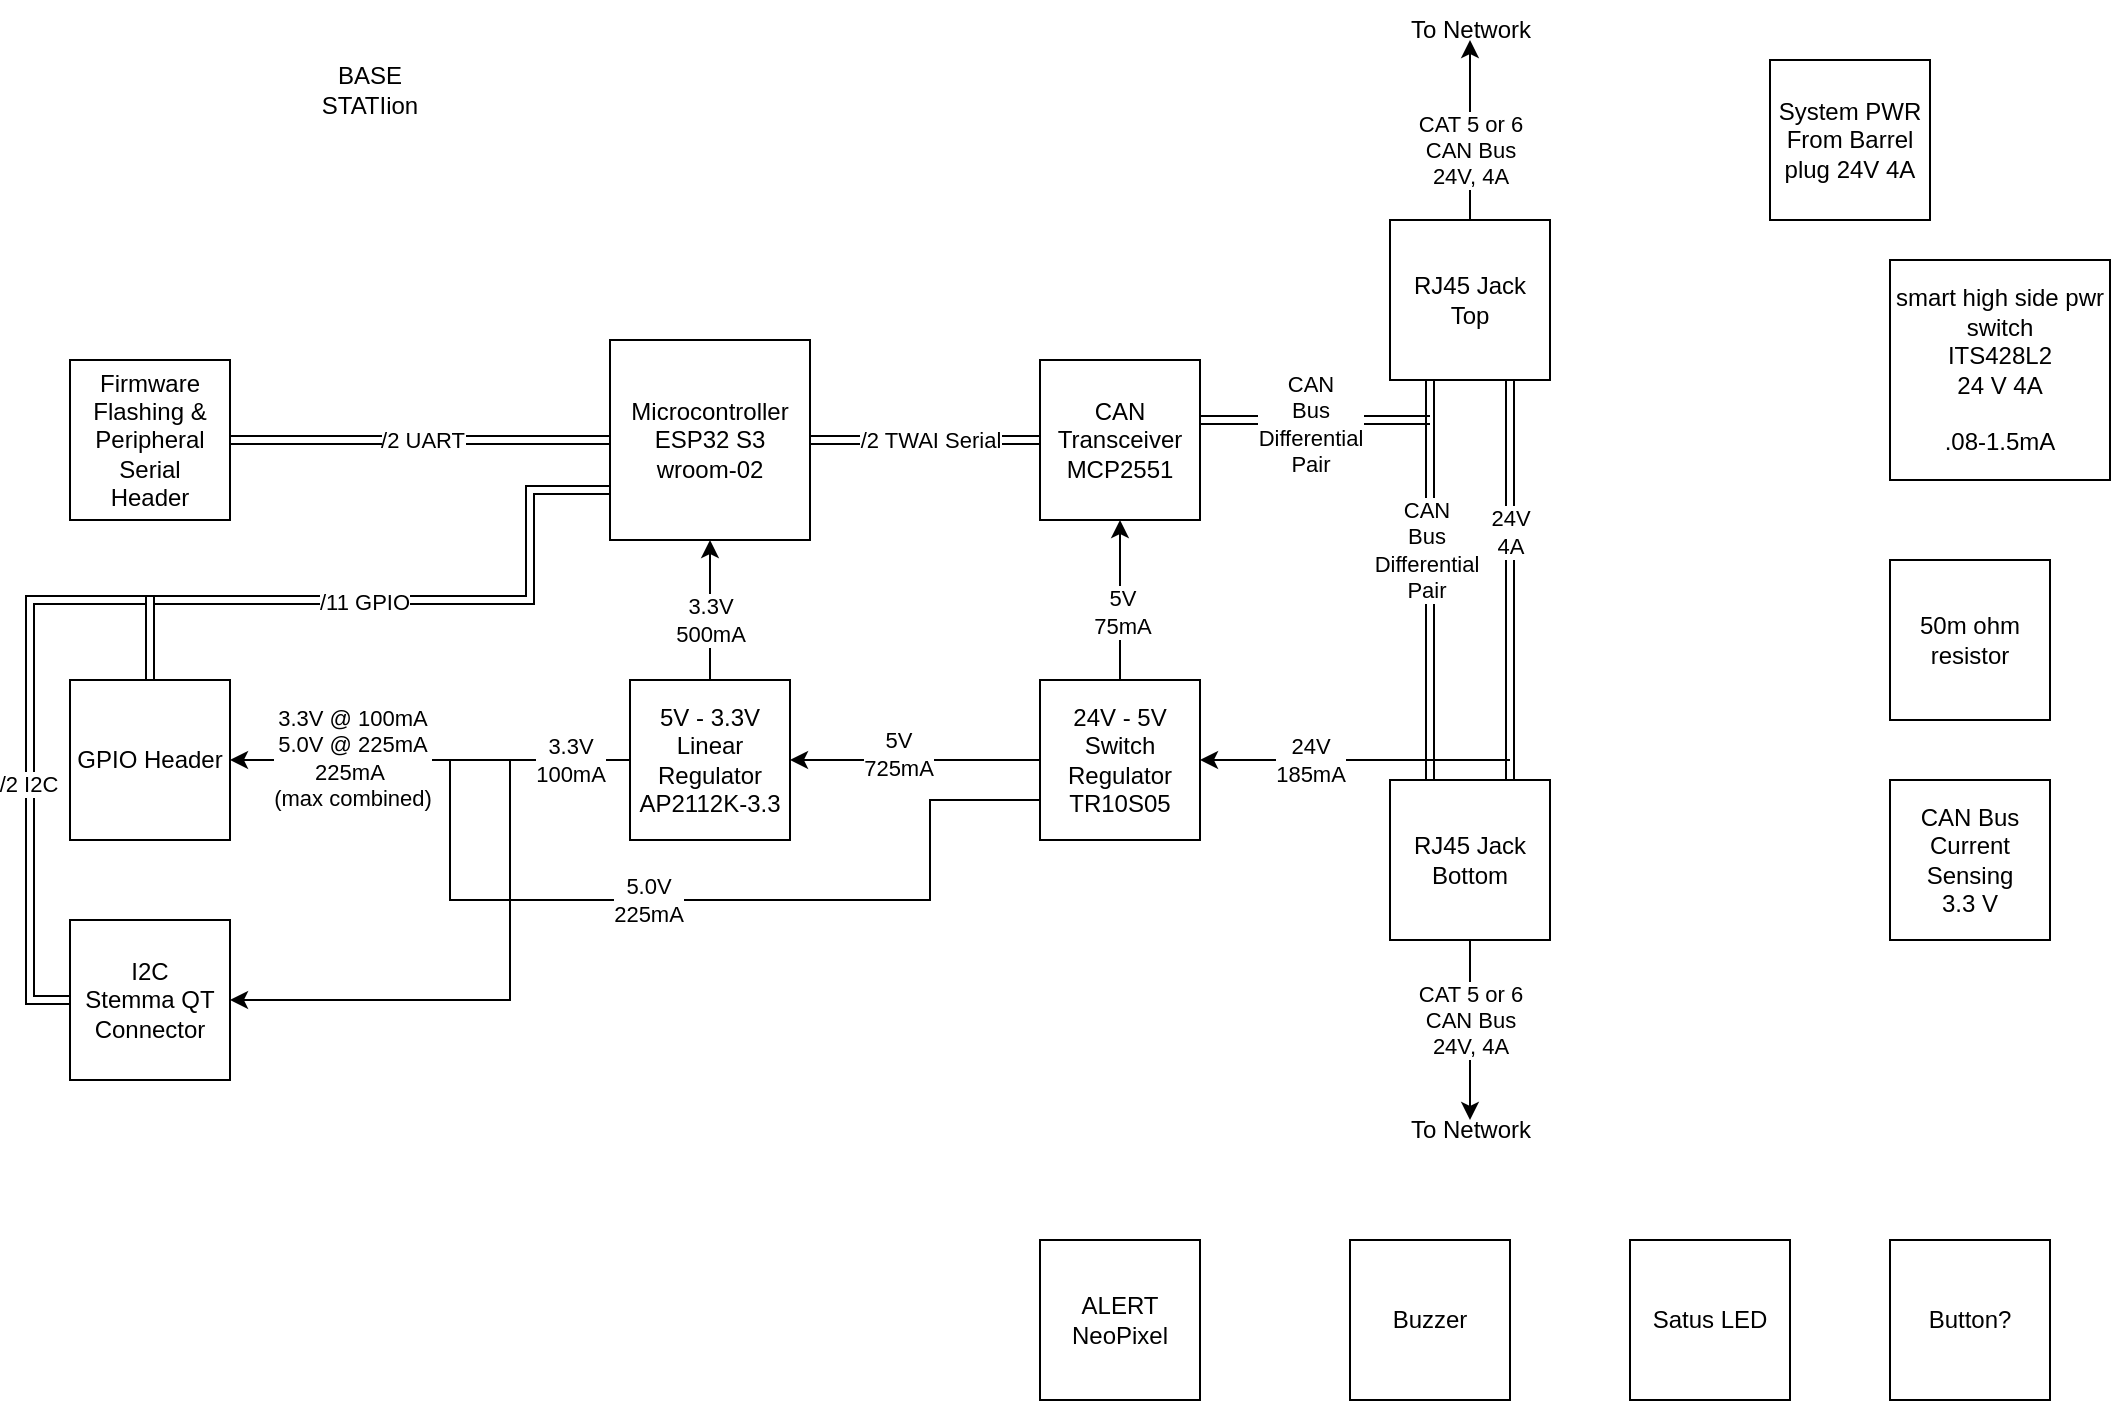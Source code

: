 <mxfile version="24.7.17">
  <diagram name="Page-1" id="OL-ri_v8O1SVaGKDePar">
    <mxGraphModel dx="2043" dy="844" grid="1" gridSize="10" guides="1" tooltips="1" connect="1" arrows="1" fold="1" page="1" pageScale="1" pageWidth="850" pageHeight="1100" math="0" shadow="0">
      <root>
        <mxCell id="0" />
        <mxCell id="1" parent="0" />
        <mxCell id="XrycKpvrp2F0hZC2AMQf-25" style="edgeStyle=orthogonalEdgeStyle;rounded=0;orthogonalLoop=1;jettySize=auto;html=1;shape=link;" parent="1" source="XrycKpvrp2F0hZC2AMQf-17" edge="1">
          <mxGeometry relative="1" as="geometry">
            <mxPoint x="390" y="280" as="targetPoint" />
            <Array as="points">
              <mxPoint x="390" y="280" />
            </Array>
          </mxGeometry>
        </mxCell>
        <mxCell id="XrycKpvrp2F0hZC2AMQf-51" value="CAN&lt;div&gt;Bus&lt;/div&gt;&lt;div&gt;Differential&lt;br&gt;&lt;/div&gt;&lt;div&gt;Pair&lt;/div&gt;" style="edgeLabel;html=1;align=center;verticalAlign=middle;resizable=0;points=[];" parent="XrycKpvrp2F0hZC2AMQf-25" vertex="1" connectable="0">
          <mxGeometry x="-0.29" y="-2" relative="1" as="geometry">
            <mxPoint x="14" as="offset" />
          </mxGeometry>
        </mxCell>
        <mxCell id="oyfi-5hGYGsT8HOiiuwC-3" style="edgeStyle=orthogonalEdgeStyle;rounded=0;orthogonalLoop=1;jettySize=auto;html=1;exitX=0.25;exitY=1;exitDx=0;exitDy=0;entryX=0.25;entryY=0;entryDx=0;entryDy=0;shape=link;" parent="1" source="oyfi-5hGYGsT8HOiiuwC-1" target="oyfi-5hGYGsT8HOiiuwC-2" edge="1">
          <mxGeometry relative="1" as="geometry" />
        </mxCell>
        <mxCell id="oyfi-5hGYGsT8HOiiuwC-4" value="CAN&lt;div&gt;Bus&lt;/div&gt;&lt;div&gt;Differential&lt;br&gt;&lt;/div&gt;&lt;div&gt;Pair&lt;/div&gt;" style="edgeLabel;html=1;align=center;verticalAlign=middle;resizable=0;points=[];" parent="oyfi-5hGYGsT8HOiiuwC-3" vertex="1" connectable="0">
          <mxGeometry x="-0.15" y="-2" relative="1" as="geometry">
            <mxPoint as="offset" />
          </mxGeometry>
        </mxCell>
        <mxCell id="oyfi-5hGYGsT8HOiiuwC-5" style="edgeStyle=orthogonalEdgeStyle;rounded=0;orthogonalLoop=1;jettySize=auto;html=1;exitX=0.75;exitY=1;exitDx=0;exitDy=0;entryX=0.75;entryY=0;entryDx=0;entryDy=0;shape=link;" parent="1" source="oyfi-5hGYGsT8HOiiuwC-1" target="oyfi-5hGYGsT8HOiiuwC-2" edge="1">
          <mxGeometry relative="1" as="geometry" />
        </mxCell>
        <mxCell id="oyfi-5hGYGsT8HOiiuwC-6" value="24V&lt;div&gt;4A&lt;/div&gt;" style="edgeLabel;html=1;align=center;verticalAlign=middle;resizable=0;points=[];" parent="oyfi-5hGYGsT8HOiiuwC-5" vertex="1" connectable="0">
          <mxGeometry x="-0.293" relative="1" as="geometry">
            <mxPoint y="5" as="offset" />
          </mxGeometry>
        </mxCell>
        <mxCell id="XrycKpvrp2F0hZC2AMQf-7" style="edgeStyle=orthogonalEdgeStyle;rounded=0;orthogonalLoop=1;jettySize=auto;html=1;" parent="1" source="oyfi-5hGYGsT8HOiiuwC-1" edge="1">
          <mxGeometry relative="1" as="geometry">
            <mxPoint x="410" y="90" as="targetPoint" />
          </mxGeometry>
        </mxCell>
        <mxCell id="XrycKpvrp2F0hZC2AMQf-9" value="CAT 5 or 6&lt;div&gt;CAN Bus&lt;/div&gt;&lt;div&gt;24V, 4A&lt;/div&gt;" style="edgeLabel;html=1;align=center;verticalAlign=middle;resizable=0;points=[];" parent="XrycKpvrp2F0hZC2AMQf-7" vertex="1" connectable="0">
          <mxGeometry x="-0.097" y="-1" relative="1" as="geometry">
            <mxPoint x="-1" y="6" as="offset" />
          </mxGeometry>
        </mxCell>
        <mxCell id="oyfi-5hGYGsT8HOiiuwC-1" value="RJ45 Jack&lt;div&gt;Top&lt;/div&gt;" style="whiteSpace=wrap;html=1;aspect=fixed;" parent="1" vertex="1">
          <mxGeometry x="370" y="180" width="80" height="80" as="geometry" />
        </mxCell>
        <mxCell id="XrycKpvrp2F0hZC2AMQf-13" style="edgeStyle=orthogonalEdgeStyle;rounded=0;orthogonalLoop=1;jettySize=auto;html=1;" parent="1" source="oyfi-5hGYGsT8HOiiuwC-2" edge="1">
          <mxGeometry relative="1" as="geometry">
            <mxPoint x="410" y="630" as="targetPoint" />
          </mxGeometry>
        </mxCell>
        <mxCell id="oyfi-5hGYGsT8HOiiuwC-2" value="RJ45 Jack&lt;div&gt;Bottom&lt;/div&gt;" style="whiteSpace=wrap;html=1;aspect=fixed;" parent="1" vertex="1">
          <mxGeometry x="370" y="460" width="80" height="80" as="geometry" />
        </mxCell>
        <mxCell id="XrycKpvrp2F0hZC2AMQf-8" value="To Network" style="text;html=1;align=center;verticalAlign=middle;resizable=0;points=[];autosize=1;strokeColor=none;fillColor=none;" parent="1" vertex="1">
          <mxGeometry x="370" y="70" width="80" height="30" as="geometry" />
        </mxCell>
        <mxCell id="XrycKpvrp2F0hZC2AMQf-14" value="To Network" style="text;html=1;align=center;verticalAlign=middle;resizable=0;points=[];autosize=1;strokeColor=none;fillColor=none;" parent="1" vertex="1">
          <mxGeometry x="370" y="620" width="80" height="30" as="geometry" />
        </mxCell>
        <mxCell id="XrycKpvrp2F0hZC2AMQf-15" value="CAT 5 or 6&lt;div&gt;CAN Bus&lt;/div&gt;&lt;div&gt;24V, 4A&lt;/div&gt;" style="edgeLabel;html=1;align=center;verticalAlign=middle;resizable=0;points=[];" parent="1" vertex="1" connectable="0">
          <mxGeometry x="410" y="580.002" as="geometry" />
        </mxCell>
        <mxCell id="XrycKpvrp2F0hZC2AMQf-21" style="edgeStyle=orthogonalEdgeStyle;rounded=0;orthogonalLoop=1;jettySize=auto;html=1;entryX=0;entryY=0.5;entryDx=0;entryDy=0;shape=link;" parent="1" source="XrycKpvrp2F0hZC2AMQf-16" target="XrycKpvrp2F0hZC2AMQf-17" edge="1">
          <mxGeometry relative="1" as="geometry" />
        </mxCell>
        <mxCell id="XrycKpvrp2F0hZC2AMQf-22" value="/2 TWAI Serial" style="edgeLabel;html=1;align=center;verticalAlign=middle;resizable=0;points=[];" parent="XrycKpvrp2F0hZC2AMQf-21" vertex="1" connectable="0">
          <mxGeometry x="0.193" relative="1" as="geometry">
            <mxPoint x="-9" as="offset" />
          </mxGeometry>
        </mxCell>
        <mxCell id="XrycKpvrp2F0hZC2AMQf-41" style="edgeStyle=orthogonalEdgeStyle;rounded=0;orthogonalLoop=1;jettySize=auto;html=1;exitX=0;exitY=0.75;exitDx=0;exitDy=0;entryX=0.5;entryY=0;entryDx=0;entryDy=0;shape=link;" parent="1" source="XrycKpvrp2F0hZC2AMQf-16" target="XrycKpvrp2F0hZC2AMQf-40" edge="1">
          <mxGeometry relative="1" as="geometry">
            <Array as="points">
              <mxPoint x="-60" y="315" />
              <mxPoint x="-60" y="370" />
              <mxPoint x="-250" y="370" />
            </Array>
          </mxGeometry>
        </mxCell>
        <mxCell id="XrycKpvrp2F0hZC2AMQf-42" value="/11 GPIO" style="edgeLabel;html=1;align=center;verticalAlign=middle;resizable=0;points=[];" parent="XrycKpvrp2F0hZC2AMQf-41" vertex="1" connectable="0">
          <mxGeometry x="0.095" y="1" relative="1" as="geometry">
            <mxPoint as="offset" />
          </mxGeometry>
        </mxCell>
        <mxCell id="XrycKpvrp2F0hZC2AMQf-16" value="&lt;div&gt;Microcontroller&lt;/div&gt;ESP32 S3&lt;div&gt;wroom-02&lt;/div&gt;" style="whiteSpace=wrap;html=1;aspect=fixed;" parent="1" vertex="1">
          <mxGeometry x="-20" y="240" width="100" height="100" as="geometry" />
        </mxCell>
        <mxCell id="XrycKpvrp2F0hZC2AMQf-17" value="CAN Transceiver&lt;div&gt;MCP2551&lt;/div&gt;" style="whiteSpace=wrap;html=1;aspect=fixed;" parent="1" vertex="1">
          <mxGeometry x="195" y="250" width="80" height="80" as="geometry" />
        </mxCell>
        <mxCell id="XrycKpvrp2F0hZC2AMQf-28" style="edgeStyle=orthogonalEdgeStyle;rounded=0;orthogonalLoop=1;jettySize=auto;html=1;" parent="1" target="XrycKpvrp2F0hZC2AMQf-26" edge="1">
          <mxGeometry relative="1" as="geometry">
            <mxPoint x="430" y="450" as="sourcePoint" />
            <Array as="points">
              <mxPoint x="290" y="450" />
              <mxPoint x="290" y="450" />
            </Array>
          </mxGeometry>
        </mxCell>
        <mxCell id="XrycKpvrp2F0hZC2AMQf-29" value="24V&lt;div&gt;185mA&lt;/div&gt;" style="edgeLabel;html=1;align=center;verticalAlign=middle;resizable=0;points=[];" parent="XrycKpvrp2F0hZC2AMQf-28" vertex="1" connectable="0">
          <mxGeometry x="-0.198" y="-2" relative="1" as="geometry">
            <mxPoint x="-38" y="2" as="offset" />
          </mxGeometry>
        </mxCell>
        <mxCell id="XrycKpvrp2F0hZC2AMQf-30" style="edgeStyle=orthogonalEdgeStyle;rounded=0;orthogonalLoop=1;jettySize=auto;html=1;entryX=0.5;entryY=1;entryDx=0;entryDy=0;" parent="1" source="XrycKpvrp2F0hZC2AMQf-26" target="XrycKpvrp2F0hZC2AMQf-17" edge="1">
          <mxGeometry relative="1" as="geometry" />
        </mxCell>
        <mxCell id="XrycKpvrp2F0hZC2AMQf-31" value="5V&lt;div&gt;75mA&lt;/div&gt;" style="edgeLabel;html=1;align=center;verticalAlign=middle;resizable=0;points=[];" parent="XrycKpvrp2F0hZC2AMQf-30" vertex="1" connectable="0">
          <mxGeometry x="-0.136" y="-1" relative="1" as="geometry">
            <mxPoint as="offset" />
          </mxGeometry>
        </mxCell>
        <mxCell id="XrycKpvrp2F0hZC2AMQf-33" style="edgeStyle=orthogonalEdgeStyle;rounded=0;orthogonalLoop=1;jettySize=auto;html=1;entryX=1;entryY=0.5;entryDx=0;entryDy=0;" parent="1" source="XrycKpvrp2F0hZC2AMQf-26" target="XrycKpvrp2F0hZC2AMQf-32" edge="1">
          <mxGeometry relative="1" as="geometry" />
        </mxCell>
        <mxCell id="XrycKpvrp2F0hZC2AMQf-35" value="&lt;div&gt;5V&lt;/div&gt;725mA" style="edgeLabel;html=1;align=center;verticalAlign=middle;resizable=0;points=[];" parent="XrycKpvrp2F0hZC2AMQf-33" vertex="1" connectable="0">
          <mxGeometry x="0.14" y="-3" relative="1" as="geometry">
            <mxPoint as="offset" />
          </mxGeometry>
        </mxCell>
        <mxCell id="XrycKpvrp2F0hZC2AMQf-47" style="edgeStyle=orthogonalEdgeStyle;rounded=0;orthogonalLoop=1;jettySize=auto;html=1;exitX=0;exitY=0.75;exitDx=0;exitDy=0;startArrow=none;startFill=0;endArrow=none;endFill=0;" parent="1" source="XrycKpvrp2F0hZC2AMQf-26" edge="1">
          <mxGeometry relative="1" as="geometry">
            <mxPoint x="-60" y="450" as="targetPoint" />
            <Array as="points">
              <mxPoint x="140" y="470" />
              <mxPoint x="140" y="520" />
              <mxPoint x="-100" y="520" />
              <mxPoint x="-100" y="450" />
            </Array>
          </mxGeometry>
        </mxCell>
        <mxCell id="XrycKpvrp2F0hZC2AMQf-48" value="&lt;div&gt;5.0V&lt;/div&gt;225mA" style="edgeLabel;html=1;align=center;verticalAlign=middle;resizable=0;points=[];" parent="XrycKpvrp2F0hZC2AMQf-47" vertex="1" connectable="0">
          <mxGeometry x="0.081" relative="1" as="geometry">
            <mxPoint as="offset" />
          </mxGeometry>
        </mxCell>
        <mxCell id="XrycKpvrp2F0hZC2AMQf-26" value="24V - 5V&lt;div&gt;Switch Regulator&lt;/div&gt;&lt;div&gt;TR10S05&lt;/div&gt;" style="whiteSpace=wrap;html=1;aspect=fixed;" parent="1" vertex="1">
          <mxGeometry x="195" y="410" width="80" height="80" as="geometry" />
        </mxCell>
        <mxCell id="XrycKpvrp2F0hZC2AMQf-34" style="edgeStyle=orthogonalEdgeStyle;rounded=0;orthogonalLoop=1;jettySize=auto;html=1;" parent="1" source="XrycKpvrp2F0hZC2AMQf-32" target="XrycKpvrp2F0hZC2AMQf-16" edge="1">
          <mxGeometry relative="1" as="geometry" />
        </mxCell>
        <mxCell id="XrycKpvrp2F0hZC2AMQf-36" value="3.3V&lt;div&gt;500mA&lt;/div&gt;" style="edgeLabel;html=1;align=center;verticalAlign=middle;resizable=0;points=[];" parent="XrycKpvrp2F0hZC2AMQf-34" vertex="1" connectable="0">
          <mxGeometry x="-0.143" relative="1" as="geometry">
            <mxPoint as="offset" />
          </mxGeometry>
        </mxCell>
        <mxCell id="XrycKpvrp2F0hZC2AMQf-43" style="edgeStyle=orthogonalEdgeStyle;rounded=0;orthogonalLoop=1;jettySize=auto;html=1;entryX=1;entryY=0.5;entryDx=0;entryDy=0;" parent="1" source="XrycKpvrp2F0hZC2AMQf-32" target="XrycKpvrp2F0hZC2AMQf-40" edge="1">
          <mxGeometry relative="1" as="geometry" />
        </mxCell>
        <mxCell id="XrycKpvrp2F0hZC2AMQf-49" value="3.3V&lt;div&gt;100mA&lt;/div&gt;" style="edgeLabel;html=1;align=center;verticalAlign=middle;resizable=0;points=[];" parent="XrycKpvrp2F0hZC2AMQf-43" vertex="1" connectable="0">
          <mxGeometry x="-0.428" y="1" relative="1" as="geometry">
            <mxPoint x="27" y="-1" as="offset" />
          </mxGeometry>
        </mxCell>
        <mxCell id="XrycKpvrp2F0hZC2AMQf-50" value="3.3V @ 100mA&lt;div&gt;5.0V @ 225mA&lt;br&gt;&lt;div&gt;&lt;div&gt;225mA&amp;nbsp;&lt;/div&gt;&lt;div&gt;(max combined)&lt;/div&gt;&lt;/div&gt;&lt;/div&gt;" style="edgeLabel;html=1;align=center;verticalAlign=middle;resizable=0;points=[];" parent="XrycKpvrp2F0hZC2AMQf-43" vertex="1" connectable="0">
          <mxGeometry x="0.437" y="-1" relative="1" as="geometry">
            <mxPoint x="4" as="offset" />
          </mxGeometry>
        </mxCell>
        <mxCell id="XrycKpvrp2F0hZC2AMQf-32" value="5V - 3.3V&lt;div&gt;Linear&lt;/div&gt;&lt;div&gt;Regulator&lt;/div&gt;&lt;div&gt;AP2112K-3.3&lt;br&gt;&lt;/div&gt;" style="whiteSpace=wrap;html=1;aspect=fixed;" parent="1" vertex="1">
          <mxGeometry x="-10" y="410" width="80" height="80" as="geometry" />
        </mxCell>
        <mxCell id="XrycKpvrp2F0hZC2AMQf-38" style="edgeStyle=orthogonalEdgeStyle;rounded=0;orthogonalLoop=1;jettySize=auto;html=1;entryX=0;entryY=0.5;entryDx=0;entryDy=0;shape=link;" parent="1" source="XrycKpvrp2F0hZC2AMQf-37" target="XrycKpvrp2F0hZC2AMQf-16" edge="1">
          <mxGeometry relative="1" as="geometry" />
        </mxCell>
        <mxCell id="XrycKpvrp2F0hZC2AMQf-39" value="/2 UART" style="edgeLabel;html=1;align=center;verticalAlign=middle;resizable=0;points=[];" parent="XrycKpvrp2F0hZC2AMQf-38" vertex="1" connectable="0">
          <mxGeometry x="0.006" relative="1" as="geometry">
            <mxPoint as="offset" />
          </mxGeometry>
        </mxCell>
        <mxCell id="XrycKpvrp2F0hZC2AMQf-37" value="&lt;div&gt;Firmware Flashing &amp;amp; Peripheral Serial&lt;/div&gt;&lt;div&gt;Header&lt;/div&gt;" style="whiteSpace=wrap;html=1;aspect=fixed;" parent="1" vertex="1">
          <mxGeometry x="-290" y="250" width="80" height="80" as="geometry" />
        </mxCell>
        <mxCell id="XrycKpvrp2F0hZC2AMQf-40" value="&lt;div&gt;GPIO Header&lt;/div&gt;" style="whiteSpace=wrap;html=1;aspect=fixed;" parent="1" vertex="1">
          <mxGeometry x="-290" y="410" width="80" height="80" as="geometry" />
        </mxCell>
        <mxCell id="XrycKpvrp2F0hZC2AMQf-54" style="edgeStyle=orthogonalEdgeStyle;rounded=0;orthogonalLoop=1;jettySize=auto;html=1;shape=link;" parent="1" source="XrycKpvrp2F0hZC2AMQf-52" edge="1">
          <mxGeometry relative="1" as="geometry">
            <mxPoint x="-250" y="410" as="targetPoint" />
            <Array as="points">
              <mxPoint x="-310" y="570" />
              <mxPoint x="-310" y="370" />
              <mxPoint x="-250" y="370" />
            </Array>
          </mxGeometry>
        </mxCell>
        <mxCell id="XrycKpvrp2F0hZC2AMQf-55" value="/2 I2C" style="edgeLabel;html=1;align=center;verticalAlign=middle;resizable=0;points=[];" parent="XrycKpvrp2F0hZC2AMQf-54" vertex="1" connectable="0">
          <mxGeometry x="-0.197" y="1" relative="1" as="geometry">
            <mxPoint as="offset" />
          </mxGeometry>
        </mxCell>
        <mxCell id="XrycKpvrp2F0hZC2AMQf-61" style="edgeStyle=orthogonalEdgeStyle;rounded=0;orthogonalLoop=1;jettySize=auto;html=1;" parent="1" target="XrycKpvrp2F0hZC2AMQf-52" edge="1">
          <mxGeometry relative="1" as="geometry">
            <mxPoint x="-70" y="450" as="sourcePoint" />
            <Array as="points">
              <mxPoint x="-70" y="570" />
            </Array>
          </mxGeometry>
        </mxCell>
        <mxCell id="XrycKpvrp2F0hZC2AMQf-52" value="&lt;div&gt;I2C&lt;/div&gt;&lt;div&gt;Stemma QT&lt;/div&gt;&lt;div&gt;Connector&lt;/div&gt;" style="whiteSpace=wrap;html=1;aspect=fixed;" parent="1" vertex="1">
          <mxGeometry x="-290" y="530" width="80" height="80" as="geometry" />
        </mxCell>
        <mxCell id="x0cvvJsSu27vA0oa_3h0-1" value="BASE STATIion" style="text;html=1;align=center;verticalAlign=middle;whiteSpace=wrap;rounded=0;" parent="1" vertex="1">
          <mxGeometry x="-170" y="100" width="60" height="30" as="geometry" />
        </mxCell>
        <mxCell id="HpbLE3dxOEh4a_S6CJni-1" value="ALERT&lt;div&gt;NeoPixel&lt;/div&gt;" style="whiteSpace=wrap;html=1;aspect=fixed;" parent="1" vertex="1">
          <mxGeometry x="195" y="690" width="80" height="80" as="geometry" />
        </mxCell>
        <mxCell id="HpbLE3dxOEh4a_S6CJni-2" value="Buzzer" style="whiteSpace=wrap;html=1;aspect=fixed;" parent="1" vertex="1">
          <mxGeometry x="350" y="690" width="80" height="80" as="geometry" />
        </mxCell>
        <mxCell id="HpbLE3dxOEh4a_S6CJni-3" value="Satus LED" style="whiteSpace=wrap;html=1;aspect=fixed;" parent="1" vertex="1">
          <mxGeometry x="490" y="690" width="80" height="80" as="geometry" />
        </mxCell>
        <mxCell id="HpbLE3dxOEh4a_S6CJni-8" value="System PWR From Barrel plug 24V 4A" style="whiteSpace=wrap;html=1;aspect=fixed;" parent="1" vertex="1">
          <mxGeometry x="560" y="100" width="80" height="80" as="geometry" />
        </mxCell>
        <mxCell id="HpbLE3dxOEh4a_S6CJni-10" value="CAN Bus Current Sensing&lt;div&gt;3.3 V&lt;/div&gt;" style="whiteSpace=wrap;html=1;aspect=fixed;" parent="1" vertex="1">
          <mxGeometry x="620" y="460" width="80" height="80" as="geometry" />
        </mxCell>
        <mxCell id="HpbLE3dxOEh4a_S6CJni-11" value="Button?" style="whiteSpace=wrap;html=1;aspect=fixed;" parent="1" vertex="1">
          <mxGeometry x="620" y="690" width="80" height="80" as="geometry" />
        </mxCell>
        <mxCell id="fV9_LtwaisOyKF20sLS7-2" value="50m ohm resistor" style="whiteSpace=wrap;html=1;aspect=fixed;" parent="1" vertex="1">
          <mxGeometry x="620" y="350" width="80" height="80" as="geometry" />
        </mxCell>
        <mxCell id="fV9_LtwaisOyKF20sLS7-4" value="smart high side pwr switch&lt;div&gt;ITS428L2&lt;/div&gt;&lt;div&gt;24 V 4A&lt;/div&gt;&lt;div&gt;&lt;br&gt;&lt;/div&gt;&lt;div&gt;.08-1.5mA&lt;/div&gt;" style="whiteSpace=wrap;html=1;aspect=fixed;" parent="1" vertex="1">
          <mxGeometry x="620" y="200" width="110" height="110" as="geometry" />
        </mxCell>
      </root>
    </mxGraphModel>
  </diagram>
</mxfile>
